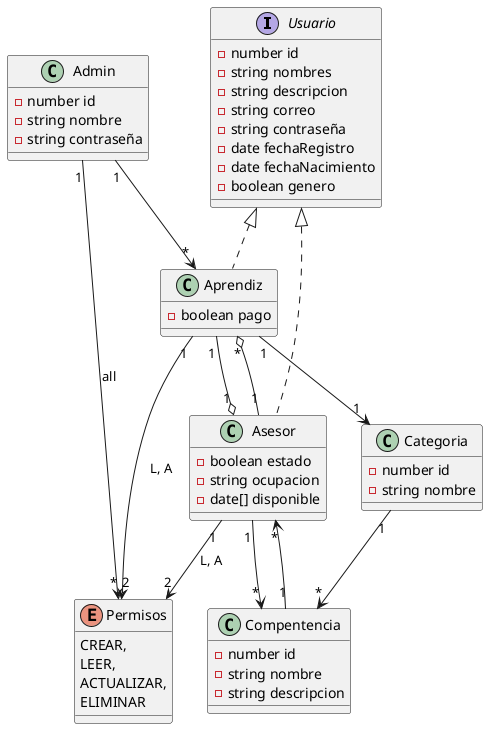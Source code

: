 @startuml diagramaClases

interface Usuario{
  - number id
  - string nombres
  - string descripcion 
  - string correo
  - string contraseña
  - date fechaRegistro
  - date fechaNacimiento
  - boolean genero
}

enum Permisos{
  CREAR, 
  LEER, 
  ACTUALIZAR, 
  ELIMINAR
}

class Admin{
  - number id
  - string nombre
  - string contraseña
}
Admin "1" --> "*" Permisos: all
Admin "1" --> "*" Aprendiz

class Asesor implements Usuario{
  - boolean estado
  - string ocupacion
  - date[] disponible
}
Asesor "1" --o "*" Aprendiz
Asesor "1" --> "*" Compentencia 
Asesor "1" --> "2" Permisos : L, A

class Aprendiz implements Usuario{
  - boolean pago
}
Aprendiz "1" --> "1" Categoria  
Aprendiz "1" --o "1" Asesor
Aprendiz "1" --> "2" Permisos : L, A

class Categoria{
  - number id
  - string nombre
}
Categoria "1" --> "*" Compentencia

class Compentencia {
  - number id
  - string nombre
  - string descripcion
}
Compentencia "1" --> "*" Asesor
@enduml